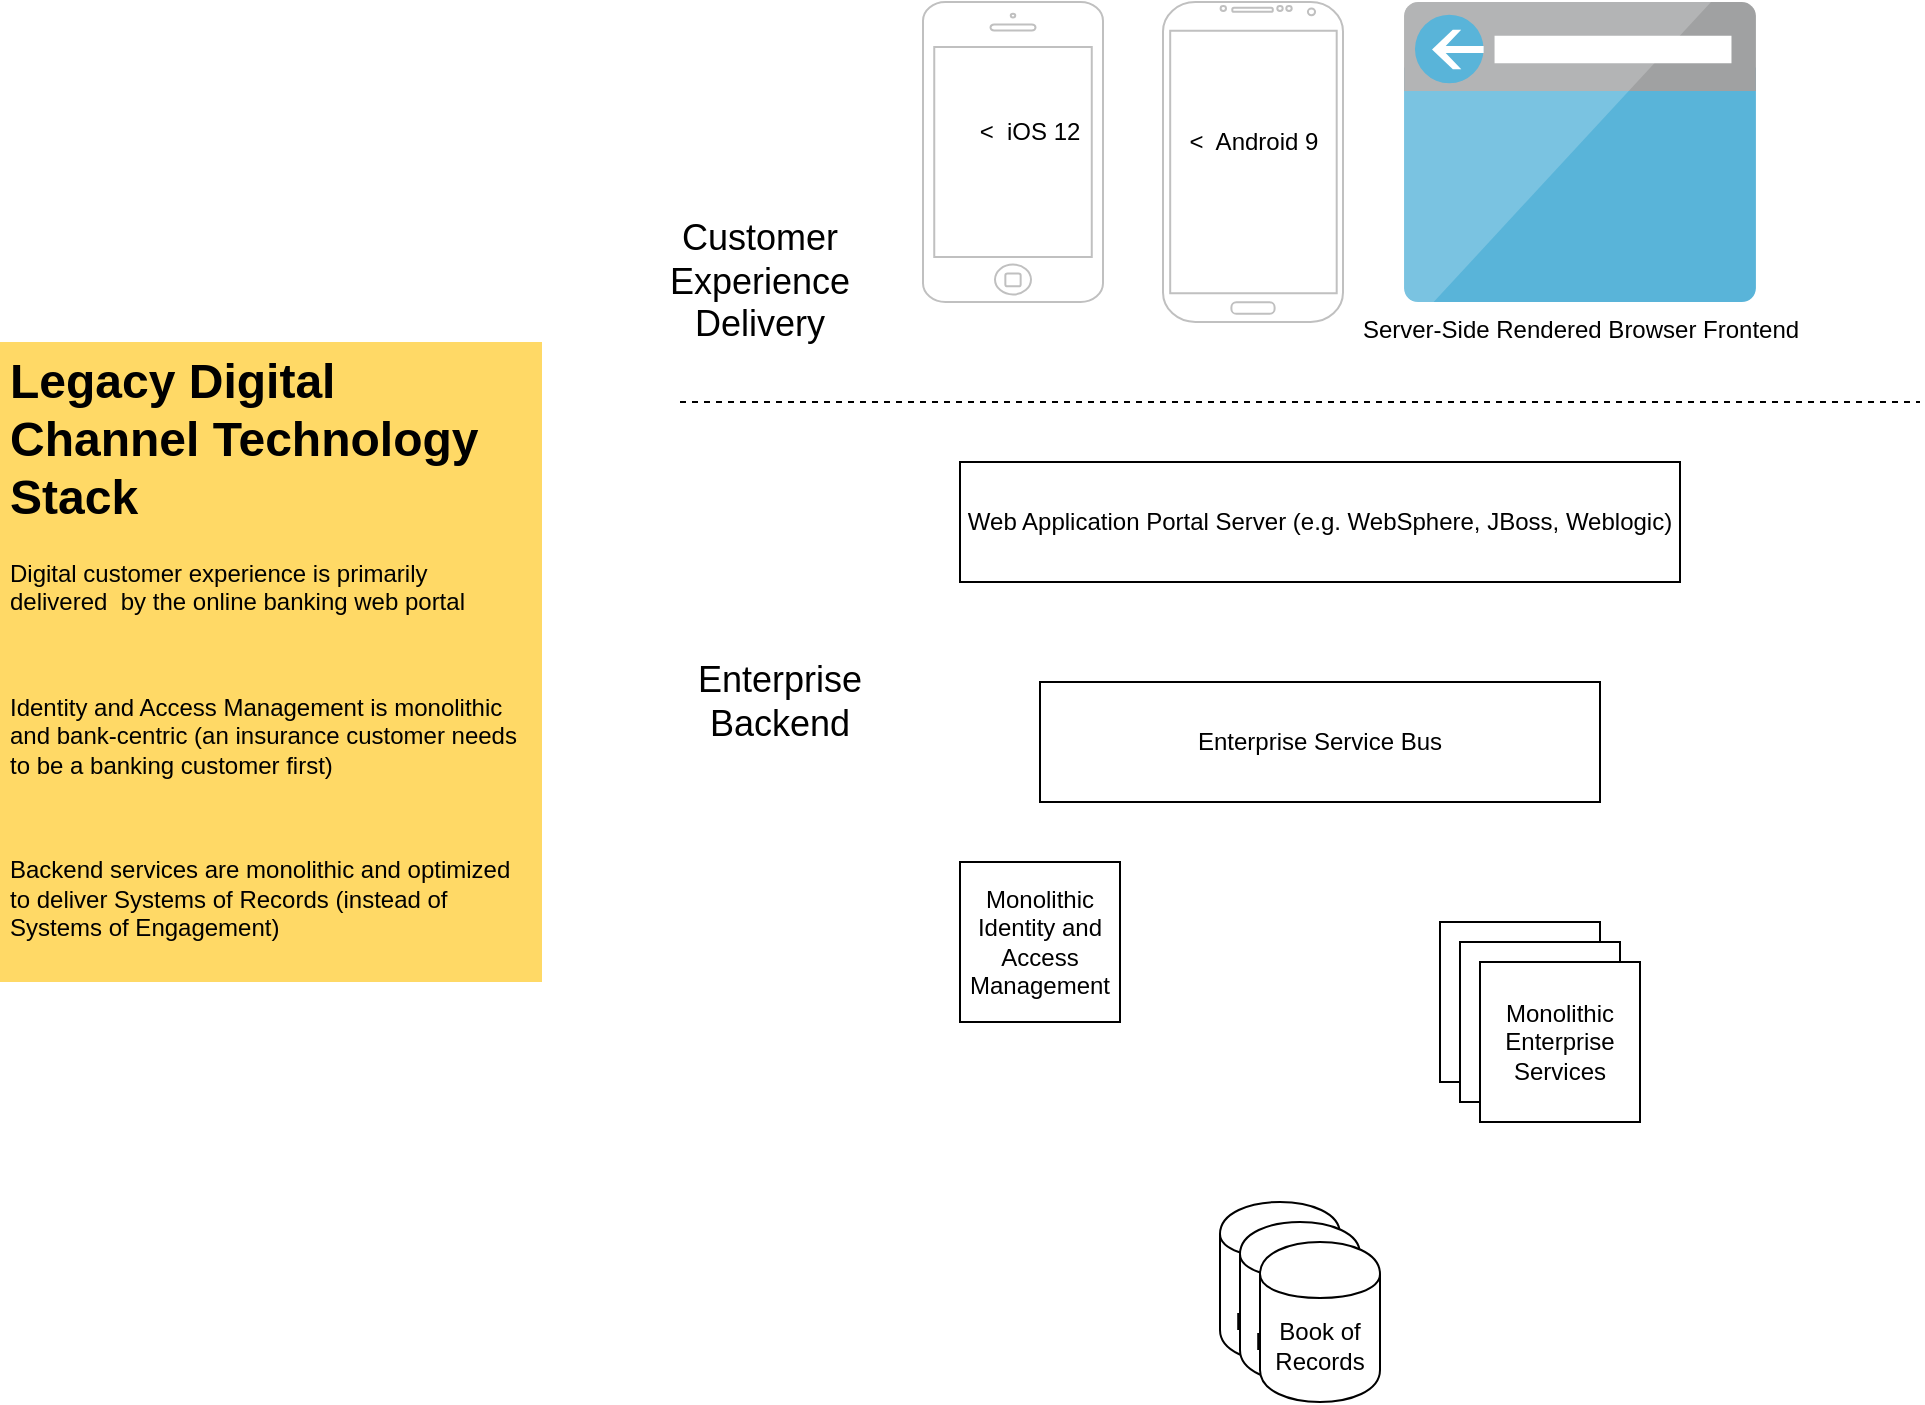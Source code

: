 <mxfile version="10.6.9" type="device"><diagram id="zdJpew7th36dq3ZX2xQD" name="Legacy Stack"><mxGraphModel dx="1458" dy="671" grid="1" gridSize="10" guides="1" tooltips="1" connect="1" arrows="1" fold="1" page="1" pageScale="1" pageWidth="1100" pageHeight="850" math="0" shadow="0"><root><mxCell id="0"/><mxCell id="1" parent="0"/><mxCell id="7CgSOBf90K3jCEfoI9xt-1" value="" style="html=1;verticalLabelPosition=bottom;labelBackgroundColor=#ffffff;verticalAlign=top;shadow=0;dashed=0;strokeWidth=1;shape=mxgraph.ios7.misc.iphone;fillColor=#ffffff;strokeColor=#c0c0c0;" vertex="1" parent="1"><mxGeometry x="521.5" y="30" width="90" height="150" as="geometry"/></mxCell><mxCell id="7CgSOBf90K3jCEfoI9xt-2" value="Server-Side Rendered Browser Frontend" style="aspect=fixed;html=1;perimeter=none;align=center;shadow=0;dashed=0;image;fontSize=12;image=img/lib/mscae/Browser.svg;" vertex="1" parent="1"><mxGeometry x="761.5" y="30" width="177" height="150" as="geometry"/></mxCell><mxCell id="7CgSOBf90K3jCEfoI9xt-3" value="" style="verticalLabelPosition=bottom;verticalAlign=top;html=1;shadow=0;dashed=0;strokeWidth=1;shape=mxgraph.android.phone2;fillColor=#ffffff;strokeColor=#c0c0c0;" vertex="1" parent="1"><mxGeometry x="641.5" y="30" width="90" height="160" as="geometry"/></mxCell><mxCell id="7CgSOBf90K3jCEfoI9xt-4" value="Web Application Portal Server (e.g. WebSphere, JBoss, Weblogic)" style="rounded=0;whiteSpace=wrap;html=1;" vertex="1" parent="1"><mxGeometry x="540" y="260" width="360" height="60" as="geometry"/></mxCell><mxCell id="7CgSOBf90K3jCEfoI9xt-6" value="Monolithic Enterprise Services" style="whiteSpace=wrap;html=1;aspect=fixed;" vertex="1" parent="1"><mxGeometry x="780" y="490" width="80" height="80" as="geometry"/></mxCell><mxCell id="7CgSOBf90K3jCEfoI9xt-8" value="Enterprise Service Bus" style="rounded=0;whiteSpace=wrap;html=1;" vertex="1" parent="1"><mxGeometry x="580" y="370" width="280" height="60" as="geometry"/></mxCell><mxCell id="7CgSOBf90K3jCEfoI9xt-10" value="Monolithic Identity and Access Management" style="whiteSpace=wrap;html=1;aspect=fixed;" vertex="1" parent="1"><mxGeometry x="540" y="460" width="80" height="80" as="geometry"/></mxCell><mxCell id="7CgSOBf90K3jCEfoI9xt-11" value="Monolithic Enterprise Services" style="whiteSpace=wrap;html=1;aspect=fixed;" vertex="1" parent="1"><mxGeometry x="790" y="500" width="80" height="80" as="geometry"/></mxCell><mxCell id="7CgSOBf90K3jCEfoI9xt-12" value="Monolithic Enterprise Services" style="whiteSpace=wrap;html=1;aspect=fixed;" vertex="1" parent="1"><mxGeometry x="800" y="510" width="80" height="80" as="geometry"/></mxCell><mxCell id="7CgSOBf90K3jCEfoI9xt-16" value="Book of Records" style="shape=cylinder;whiteSpace=wrap;html=1;boundedLbl=1;backgroundOutline=1;" vertex="1" parent="1"><mxGeometry x="670" y="630" width="60" height="80" as="geometry"/></mxCell><mxCell id="7CgSOBf90K3jCEfoI9xt-17" value="Book of Records" style="shape=cylinder;whiteSpace=wrap;html=1;boundedLbl=1;backgroundOutline=1;" vertex="1" parent="1"><mxGeometry x="680" y="640" width="60" height="80" as="geometry"/></mxCell><mxCell id="7CgSOBf90K3jCEfoI9xt-19" value="Book of Records" style="shape=cylinder;whiteSpace=wrap;html=1;boundedLbl=1;backgroundOutline=1;" vertex="1" parent="1"><mxGeometry x="690" y="650" width="60" height="80" as="geometry"/></mxCell><mxCell id="7CgSOBf90K3jCEfoI9xt-22" value="&lt;h1&gt;Legacy Digital Channel Technology Stack&lt;/h1&gt;&lt;p&gt;Digital customer experience is primarily delivered&amp;nbsp; by the online banking web portal&lt;/p&gt;&lt;p&gt;&lt;br&gt;&lt;/p&gt;&lt;p&gt;Identity and Access Management is monolithic and bank-centric (an insurance customer needs to be a banking customer first)&lt;/p&gt;&lt;p&gt;&lt;br&gt;&lt;/p&gt;&lt;p&gt;&lt;span&gt;Backend services are monolithic and optimized to deliver Systems of Records (instead of Systems of Engagement)&lt;/span&gt;&lt;br&gt;&lt;/p&gt;&lt;p&gt;&lt;br&gt;&lt;/p&gt;&lt;p&gt;&lt;br&gt;&lt;/p&gt;" style="text;html=1;strokeColor=none;fillColor=#FFD966;spacing=5;spacingTop=-20;whiteSpace=wrap;overflow=hidden;rounded=0;" vertex="1" parent="1"><mxGeometry x="60" y="200" width="271" height="320" as="geometry"/></mxCell><mxCell id="7CgSOBf90K3jCEfoI9xt-25" value="" style="endArrow=none;dashed=1;html=1;" edge="1" parent="1"><mxGeometry width="50" height="50" relative="1" as="geometry"><mxPoint x="400" y="230" as="sourcePoint"/><mxPoint x="1020" y="230" as="targetPoint"/></mxGeometry></mxCell><mxCell id="7CgSOBf90K3jCEfoI9xt-26" value="&lt;font style=&quot;font-size: 18px&quot;&gt;Customer Experience Delivery&lt;/font&gt;" style="text;html=1;strokeColor=none;fillColor=none;align=center;verticalAlign=middle;whiteSpace=wrap;rounded=0;" vertex="1" parent="1"><mxGeometry x="420" y="160" width="40" height="20" as="geometry"/></mxCell><mxCell id="7CgSOBf90K3jCEfoI9xt-29" value="&amp;lt;&amp;nbsp; Android 9" style="text;html=1;strokeColor=none;fillColor=none;align=center;verticalAlign=middle;whiteSpace=wrap;rounded=0;" vertex="1" parent="1"><mxGeometry x="641.5" y="90" width="90" height="20" as="geometry"/></mxCell><mxCell id="7CgSOBf90K3jCEfoI9xt-31" value="&amp;lt;&amp;nbsp; iOS 12" style="text;html=1;strokeColor=none;fillColor=none;align=center;verticalAlign=middle;whiteSpace=wrap;rounded=0;" vertex="1" parent="1"><mxGeometry x="530" y="85" width="90" height="20" as="geometry"/></mxCell><mxCell id="7CgSOBf90K3jCEfoI9xt-36" value="&lt;span style=&quot;font-size: 18px&quot;&gt;Enterprise Backend&lt;/span&gt;" style="text;html=1;strokeColor=none;fillColor=none;align=center;verticalAlign=middle;whiteSpace=wrap;rounded=0;" vertex="1" parent="1"><mxGeometry x="430" y="370" width="40" height="20" as="geometry"/></mxCell></root></mxGraphModel></diagram></mxfile>